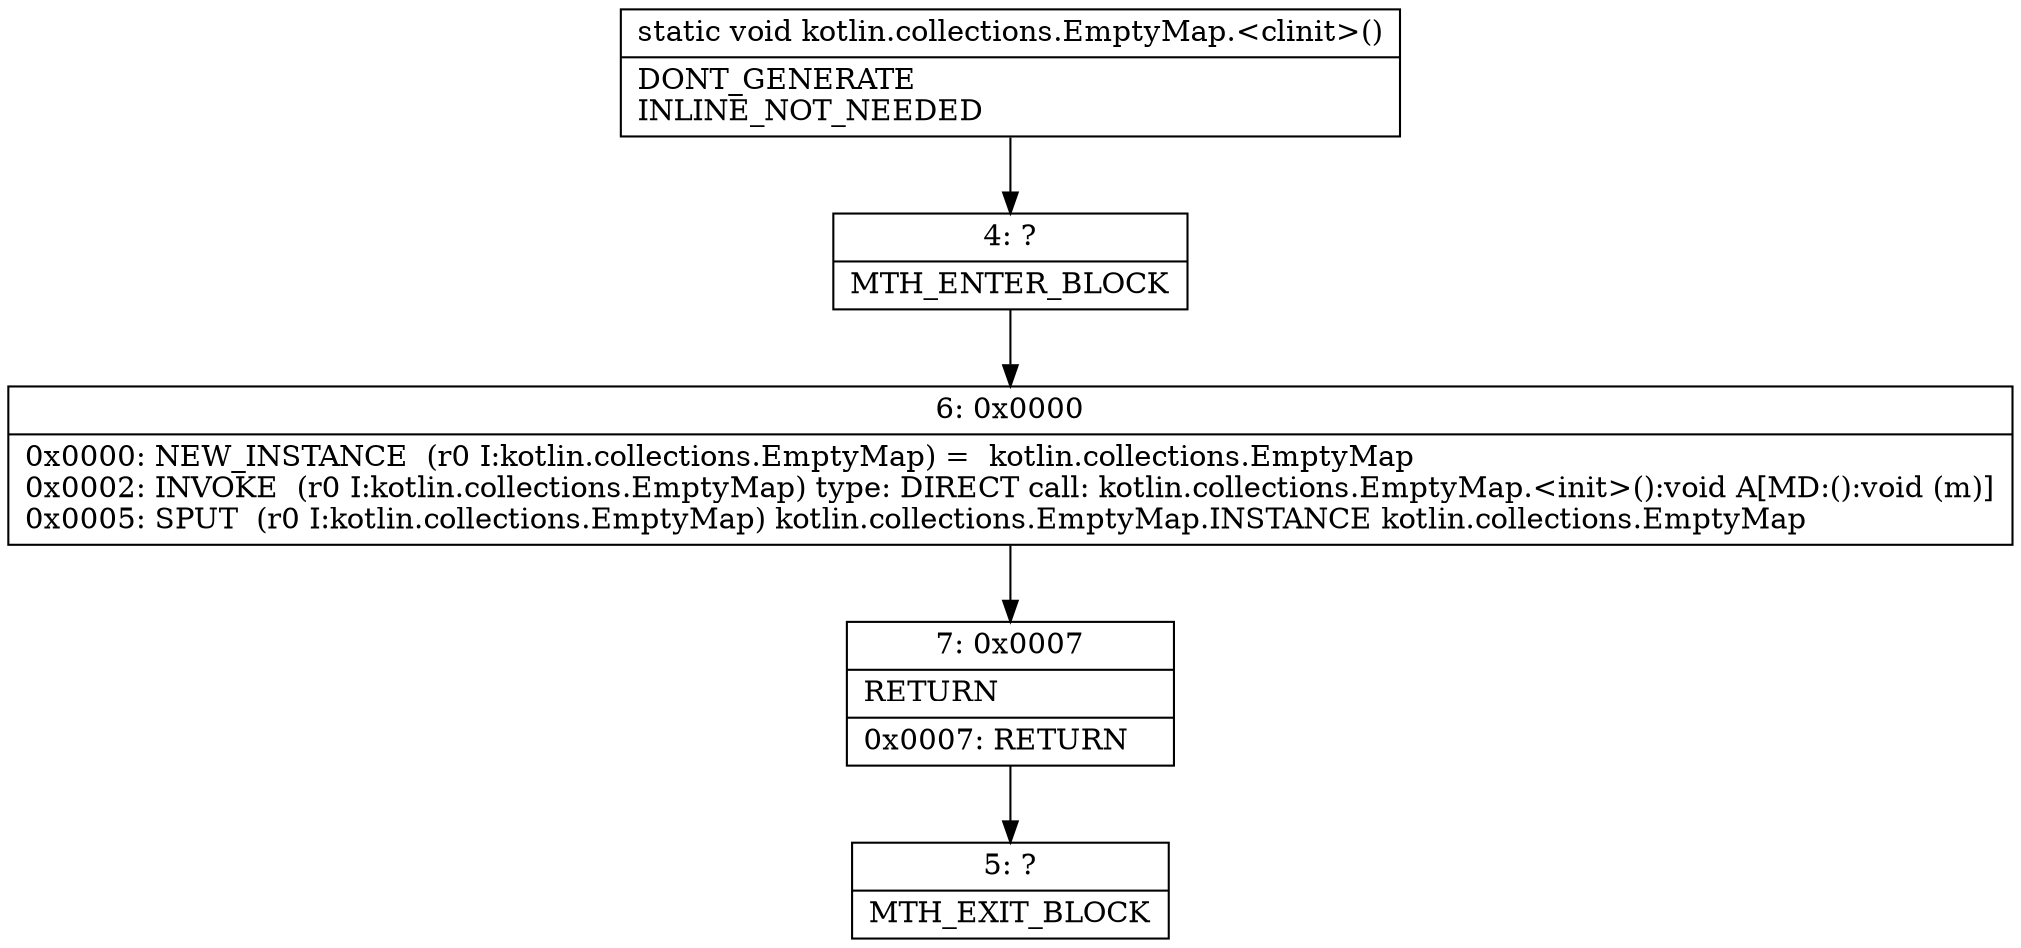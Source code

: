 digraph "CFG forkotlin.collections.EmptyMap.\<clinit\>()V" {
Node_4 [shape=record,label="{4\:\ ?|MTH_ENTER_BLOCK\l}"];
Node_6 [shape=record,label="{6\:\ 0x0000|0x0000: NEW_INSTANCE  (r0 I:kotlin.collections.EmptyMap) =  kotlin.collections.EmptyMap \l0x0002: INVOKE  (r0 I:kotlin.collections.EmptyMap) type: DIRECT call: kotlin.collections.EmptyMap.\<init\>():void A[MD:():void (m)]\l0x0005: SPUT  (r0 I:kotlin.collections.EmptyMap) kotlin.collections.EmptyMap.INSTANCE kotlin.collections.EmptyMap \l}"];
Node_7 [shape=record,label="{7\:\ 0x0007|RETURN\l|0x0007: RETURN   \l}"];
Node_5 [shape=record,label="{5\:\ ?|MTH_EXIT_BLOCK\l}"];
MethodNode[shape=record,label="{static void kotlin.collections.EmptyMap.\<clinit\>()  | DONT_GENERATE\lINLINE_NOT_NEEDED\l}"];
MethodNode -> Node_4;Node_4 -> Node_6;
Node_6 -> Node_7;
Node_7 -> Node_5;
}

